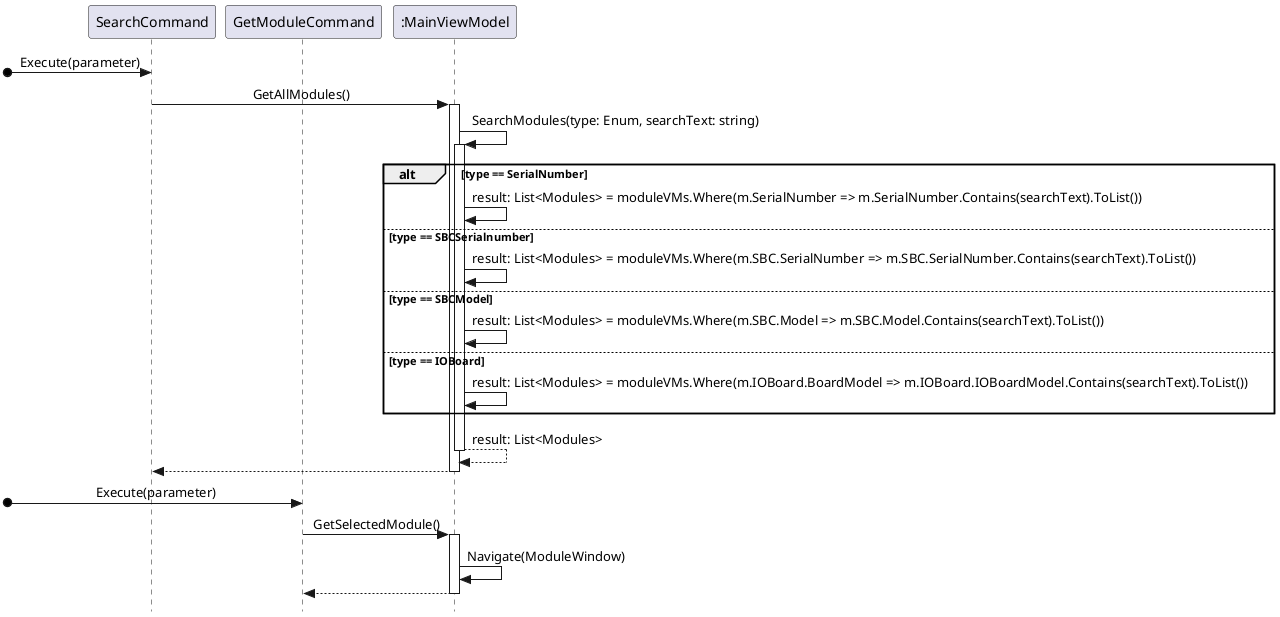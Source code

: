 @startuml
skinparam style strictuml
skinparam SequenceMessageAlignment center

participant "SearchCommand" as SC
Participant "GetModuleCommand" as GMC
participant ":MainViewModel" as MVM


[o-> SC: Execute(parameter)
   SC -> MVM++: GetAllModules()
      MVM -> MVM++: SearchModules(type: Enum, searchText: string)
      alt type == SerialNumber
         MVM -> MVM: result: List<Modules> = moduleVMs.Where(m.SerialNumber => m.SerialNumber.Contains(searchText).ToList())
      else type == SBCSerialnumber
         MVM-> MVM: result: List<Modules> = moduleVMs.Where(m.SBC.SerialNumber => m.SBC.SerialNumber.Contains(searchText).ToList())
      else type == SBCModel
         MVM -> MVM: result: List<Modules> = moduleVMs.Where(m.SBC.Model => m.SBC.Model.Contains(searchText).ToList())
      else type == IOBoard
         MVM -> MVM: result: List<Modules> = moduleVMs.Where(m.IOBoard.BoardModel => m.IOBoard.IOBoardModel.Contains(searchText).ToList())
      end
   return result: List<Modules>
return

[o-> GMC: Execute(parameter)
GMC -> MVM++: GetSelectedModule()
MVM -> MVM : Navigate(ModuleWindow)
return
@enduml